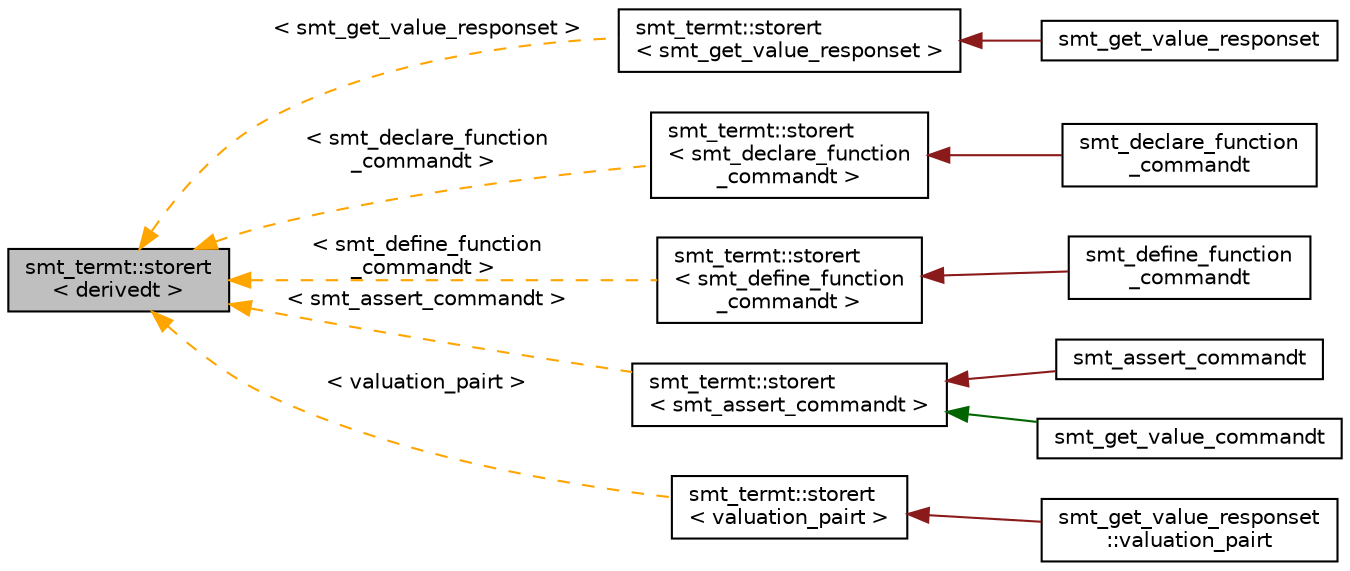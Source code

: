 digraph "smt_termt::storert&lt; derivedt &gt;"
{
 // LATEX_PDF_SIZE
  bgcolor="transparent";
  edge [fontname="Helvetica",fontsize="10",labelfontname="Helvetica",labelfontsize="10"];
  node [fontname="Helvetica",fontsize="10",shape=record];
  rankdir="LR";
  Node1 [label="smt_termt::storert\l\< derivedt \>",height=0.2,width=0.4,color="black", fillcolor="grey75", style="filled", fontcolor="black",tooltip="Class for adding the ability to up and down cast smt_termt to and from irept."];
  Node1 -> Node2 [dir="back",color="orange",fontsize="10",style="dashed",label=" \< smt_get_value_responset \>" ,fontname="Helvetica"];
  Node2 [label="smt_termt::storert\l\< smt_get_value_responset \>",height=0.2,width=0.4,color="black",URL="$classsmt__termt_1_1storert.html",tooltip=" "];
  Node2 -> Node3 [dir="back",color="firebrick4",fontsize="10",style="solid",fontname="Helvetica"];
  Node3 [label="smt_get_value_responset",height=0.2,width=0.4,color="black",URL="$classsmt__get__value__responset.html",tooltip=" "];
  Node1 -> Node4 [dir="back",color="orange",fontsize="10",style="dashed",label=" \< smt_declare_function\l_commandt \>" ,fontname="Helvetica"];
  Node4 [label="smt_termt::storert\l\< smt_declare_function\l_commandt \>",height=0.2,width=0.4,color="black",URL="$classsmt__termt_1_1storert.html",tooltip=" "];
  Node4 -> Node5 [dir="back",color="firebrick4",fontsize="10",style="solid",fontname="Helvetica"];
  Node5 [label="smt_declare_function\l_commandt",height=0.2,width=0.4,color="black",URL="$classsmt__declare__function__commandt.html",tooltip=" "];
  Node1 -> Node6 [dir="back",color="orange",fontsize="10",style="dashed",label=" \< smt_define_function\l_commandt \>" ,fontname="Helvetica"];
  Node6 [label="smt_termt::storert\l\< smt_define_function\l_commandt \>",height=0.2,width=0.4,color="black",URL="$classsmt__termt_1_1storert.html",tooltip=" "];
  Node6 -> Node7 [dir="back",color="firebrick4",fontsize="10",style="solid",fontname="Helvetica"];
  Node7 [label="smt_define_function\l_commandt",height=0.2,width=0.4,color="black",URL="$classsmt__define__function__commandt.html",tooltip=" "];
  Node1 -> Node8 [dir="back",color="orange",fontsize="10",style="dashed",label=" \< smt_assert_commandt \>" ,fontname="Helvetica"];
  Node8 [label="smt_termt::storert\l\< smt_assert_commandt \>",height=0.2,width=0.4,color="black",URL="$classsmt__termt_1_1storert.html",tooltip=" "];
  Node8 -> Node9 [dir="back",color="firebrick4",fontsize="10",style="solid",fontname="Helvetica"];
  Node9 [label="smt_assert_commandt",height=0.2,width=0.4,color="black",URL="$classsmt__assert__commandt.html",tooltip=" "];
  Node8 -> Node10 [dir="back",color="darkgreen",fontsize="10",style="solid",fontname="Helvetica"];
  Node10 [label="smt_get_value_commandt",height=0.2,width=0.4,color="black",URL="$classsmt__get__value__commandt.html",tooltip=" "];
  Node1 -> Node11 [dir="back",color="orange",fontsize="10",style="dashed",label=" \< valuation_pairt \>" ,fontname="Helvetica"];
  Node11 [label="smt_termt::storert\l\< valuation_pairt \>",height=0.2,width=0.4,color="black",URL="$classsmt__termt_1_1storert.html",tooltip=" "];
  Node11 -> Node12 [dir="back",color="firebrick4",fontsize="10",style="solid",fontname="Helvetica"];
  Node12 [label="smt_get_value_responset\l::valuation_pairt",height=0.2,width=0.4,color="black",URL="$classsmt__get__value__responset_1_1valuation__pairt.html",tooltip=" "];
}
